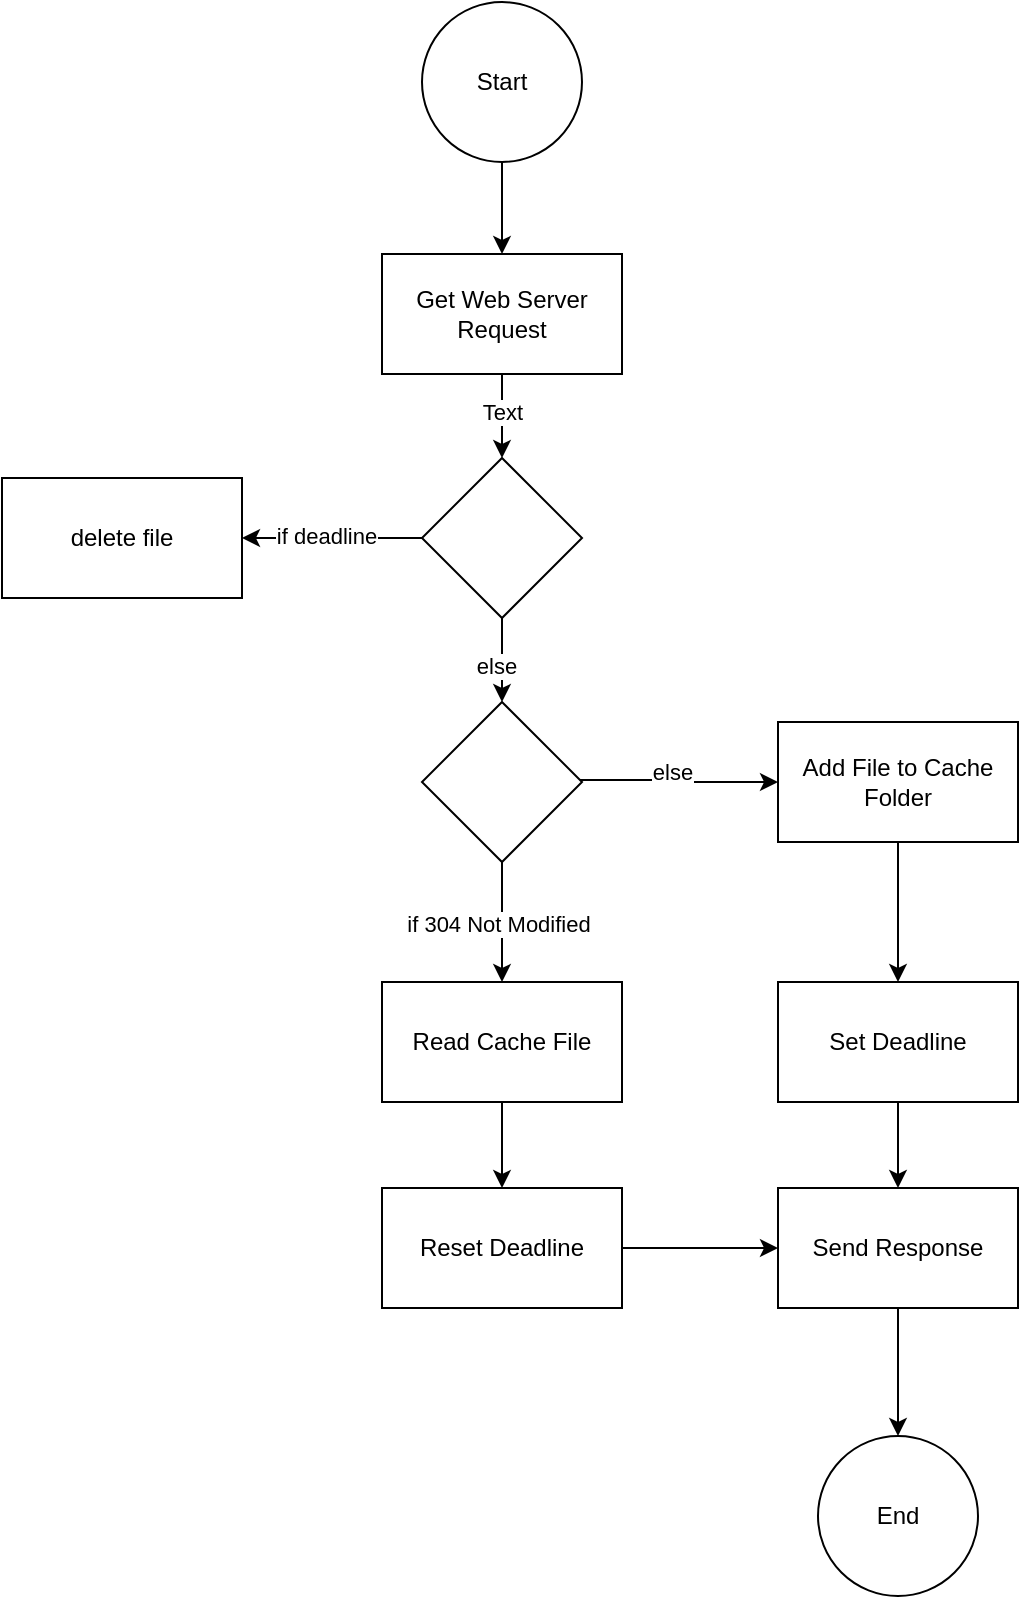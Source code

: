 <mxfile version="24.7.17">
  <diagram id="C5RBs43oDa-KdzZeNtuy" name="Page-1">
    <mxGraphModel dx="1114" dy="1177" grid="0" gridSize="10" guides="1" tooltips="1" connect="1" arrows="1" fold="1" page="1" pageScale="1" pageWidth="827" pageHeight="1169" math="0" shadow="0">
      <root>
        <mxCell id="WIyWlLk6GJQsqaUBKTNV-0" />
        <mxCell id="WIyWlLk6GJQsqaUBKTNV-1" parent="WIyWlLk6GJQsqaUBKTNV-0" />
        <mxCell id="BpNmbEB-t0yW1YrrJXq6-21" style="edgeStyle=orthogonalEdgeStyle;rounded=0;orthogonalLoop=1;jettySize=auto;html=1;" edge="1" parent="WIyWlLk6GJQsqaUBKTNV-1" source="BpNmbEB-t0yW1YrrJXq6-0" target="BpNmbEB-t0yW1YrrJXq6-1">
          <mxGeometry relative="1" as="geometry" />
        </mxCell>
        <mxCell id="BpNmbEB-t0yW1YrrJXq6-0" value="Start" style="ellipse;whiteSpace=wrap;html=1;aspect=fixed;" vertex="1" parent="WIyWlLk6GJQsqaUBKTNV-1">
          <mxGeometry x="334" y="81" width="80" height="80" as="geometry" />
        </mxCell>
        <mxCell id="BpNmbEB-t0yW1YrrJXq6-20" style="edgeStyle=orthogonalEdgeStyle;rounded=0;orthogonalLoop=1;jettySize=auto;html=1;" edge="1" parent="WIyWlLk6GJQsqaUBKTNV-1" source="BpNmbEB-t0yW1YrrJXq6-1" target="BpNmbEB-t0yW1YrrJXq6-3">
          <mxGeometry relative="1" as="geometry" />
        </mxCell>
        <mxCell id="BpNmbEB-t0yW1YrrJXq6-43" value="Text" style="edgeLabel;html=1;align=center;verticalAlign=middle;resizable=0;points=[];" vertex="1" connectable="0" parent="BpNmbEB-t0yW1YrrJXq6-20">
          <mxGeometry x="-0.095" relative="1" as="geometry">
            <mxPoint as="offset" />
          </mxGeometry>
        </mxCell>
        <mxCell id="BpNmbEB-t0yW1YrrJXq6-1" value="Get Web Server Request" style="rounded=0;whiteSpace=wrap;html=1;" vertex="1" parent="WIyWlLk6GJQsqaUBKTNV-1">
          <mxGeometry x="314" y="207" width="120" height="60" as="geometry" />
        </mxCell>
        <mxCell id="BpNmbEB-t0yW1YrrJXq6-8" style="edgeStyle=orthogonalEdgeStyle;rounded=0;orthogonalLoop=1;jettySize=auto;html=1;exitX=0.921;exitY=0.488;exitDx=0;exitDy=0;exitPerimeter=0;" edge="1" parent="WIyWlLk6GJQsqaUBKTNV-1" source="BpNmbEB-t0yW1YrrJXq6-36" target="BpNmbEB-t0yW1YrrJXq6-5">
          <mxGeometry relative="1" as="geometry" />
        </mxCell>
        <mxCell id="BpNmbEB-t0yW1YrrJXq6-10" value="else" style="edgeLabel;html=1;align=center;verticalAlign=middle;resizable=0;points=[];" vertex="1" connectable="0" parent="BpNmbEB-t0yW1YrrJXq6-8">
          <mxGeometry x="-0.027" y="4" relative="1" as="geometry">
            <mxPoint as="offset" />
          </mxGeometry>
        </mxCell>
        <mxCell id="BpNmbEB-t0yW1YrrJXq6-37" style="edgeStyle=orthogonalEdgeStyle;rounded=0;orthogonalLoop=1;jettySize=auto;html=1;" edge="1" parent="WIyWlLk6GJQsqaUBKTNV-1" source="BpNmbEB-t0yW1YrrJXq6-3" target="BpNmbEB-t0yW1YrrJXq6-36">
          <mxGeometry relative="1" as="geometry" />
        </mxCell>
        <mxCell id="BpNmbEB-t0yW1YrrJXq6-38" value="else" style="edgeLabel;html=1;align=center;verticalAlign=middle;resizable=0;points=[];" vertex="1" connectable="0" parent="BpNmbEB-t0yW1YrrJXq6-37">
          <mxGeometry x="0.143" y="-3" relative="1" as="geometry">
            <mxPoint as="offset" />
          </mxGeometry>
        </mxCell>
        <mxCell id="BpNmbEB-t0yW1YrrJXq6-45" style="edgeStyle=orthogonalEdgeStyle;rounded=0;orthogonalLoop=1;jettySize=auto;html=1;entryX=1;entryY=0.5;entryDx=0;entryDy=0;" edge="1" parent="WIyWlLk6GJQsqaUBKTNV-1" source="BpNmbEB-t0yW1YrrJXq6-3" target="BpNmbEB-t0yW1YrrJXq6-44">
          <mxGeometry relative="1" as="geometry" />
        </mxCell>
        <mxCell id="BpNmbEB-t0yW1YrrJXq6-46" value="if deadline" style="edgeLabel;html=1;align=center;verticalAlign=middle;resizable=0;points=[];" vertex="1" connectable="0" parent="BpNmbEB-t0yW1YrrJXq6-45">
          <mxGeometry x="0.074" y="-1" relative="1" as="geometry">
            <mxPoint as="offset" />
          </mxGeometry>
        </mxCell>
        <mxCell id="BpNmbEB-t0yW1YrrJXq6-3" value="" style="rhombus;whiteSpace=wrap;html=1;" vertex="1" parent="WIyWlLk6GJQsqaUBKTNV-1">
          <mxGeometry x="334" y="309" width="80" height="80" as="geometry" />
        </mxCell>
        <mxCell id="BpNmbEB-t0yW1YrrJXq6-17" style="edgeStyle=orthogonalEdgeStyle;rounded=0;orthogonalLoop=1;jettySize=auto;html=1;" edge="1" parent="WIyWlLk6GJQsqaUBKTNV-1" source="BpNmbEB-t0yW1YrrJXq6-4" target="BpNmbEB-t0yW1YrrJXq6-11">
          <mxGeometry relative="1" as="geometry" />
        </mxCell>
        <mxCell id="BpNmbEB-t0yW1YrrJXq6-4" value="Read Cache File" style="rounded=0;whiteSpace=wrap;html=1;" vertex="1" parent="WIyWlLk6GJQsqaUBKTNV-1">
          <mxGeometry x="314" y="571" width="120" height="60" as="geometry" />
        </mxCell>
        <mxCell id="BpNmbEB-t0yW1YrrJXq6-5" value="Add File to Cache Folder" style="rounded=0;whiteSpace=wrap;html=1;" vertex="1" parent="WIyWlLk6GJQsqaUBKTNV-1">
          <mxGeometry x="512" y="441" width="120" height="60" as="geometry" />
        </mxCell>
        <mxCell id="BpNmbEB-t0yW1YrrJXq6-35" style="edgeStyle=orthogonalEdgeStyle;rounded=0;orthogonalLoop=1;jettySize=auto;html=1;" edge="1" parent="WIyWlLk6GJQsqaUBKTNV-1" source="BpNmbEB-t0yW1YrrJXq6-11" target="BpNmbEB-t0yW1YrrJXq6-13">
          <mxGeometry relative="1" as="geometry" />
        </mxCell>
        <mxCell id="BpNmbEB-t0yW1YrrJXq6-11" value="Reset Deadline" style="rounded=0;whiteSpace=wrap;html=1;" vertex="1" parent="WIyWlLk6GJQsqaUBKTNV-1">
          <mxGeometry x="314" y="674" width="120" height="60" as="geometry" />
        </mxCell>
        <mxCell id="BpNmbEB-t0yW1YrrJXq6-16" style="edgeStyle=orthogonalEdgeStyle;rounded=0;orthogonalLoop=1;jettySize=auto;html=1;" edge="1" parent="WIyWlLk6GJQsqaUBKTNV-1" source="BpNmbEB-t0yW1YrrJXq6-12" target="BpNmbEB-t0yW1YrrJXq6-13">
          <mxGeometry relative="1" as="geometry" />
        </mxCell>
        <mxCell id="BpNmbEB-t0yW1YrrJXq6-12" value="Set Deadline" style="rounded=0;whiteSpace=wrap;html=1;" vertex="1" parent="WIyWlLk6GJQsqaUBKTNV-1">
          <mxGeometry x="512" y="571" width="120" height="60" as="geometry" />
        </mxCell>
        <mxCell id="BpNmbEB-t0yW1YrrJXq6-19" style="edgeStyle=orthogonalEdgeStyle;rounded=0;orthogonalLoop=1;jettySize=auto;html=1;" edge="1" parent="WIyWlLk6GJQsqaUBKTNV-1" source="BpNmbEB-t0yW1YrrJXq6-13" target="BpNmbEB-t0yW1YrrJXq6-14">
          <mxGeometry relative="1" as="geometry" />
        </mxCell>
        <mxCell id="BpNmbEB-t0yW1YrrJXq6-13" value="Send Response" style="rounded=0;whiteSpace=wrap;html=1;" vertex="1" parent="WIyWlLk6GJQsqaUBKTNV-1">
          <mxGeometry x="512" y="674" width="120" height="60" as="geometry" />
        </mxCell>
        <mxCell id="BpNmbEB-t0yW1YrrJXq6-14" value="End" style="ellipse;whiteSpace=wrap;html=1;aspect=fixed;" vertex="1" parent="WIyWlLk6GJQsqaUBKTNV-1">
          <mxGeometry x="532" y="798" width="80" height="80" as="geometry" />
        </mxCell>
        <mxCell id="BpNmbEB-t0yW1YrrJXq6-47" style="edgeStyle=orthogonalEdgeStyle;rounded=0;orthogonalLoop=1;jettySize=auto;html=1;" edge="1" parent="WIyWlLk6GJQsqaUBKTNV-1" source="BpNmbEB-t0yW1YrrJXq6-36" target="BpNmbEB-t0yW1YrrJXq6-4">
          <mxGeometry relative="1" as="geometry" />
        </mxCell>
        <mxCell id="BpNmbEB-t0yW1YrrJXq6-48" value="if 304 Not Modified" style="edgeLabel;html=1;align=center;verticalAlign=middle;resizable=0;points=[];" vertex="1" connectable="0" parent="BpNmbEB-t0yW1YrrJXq6-47">
          <mxGeometry x="0.033" y="-2" relative="1" as="geometry">
            <mxPoint as="offset" />
          </mxGeometry>
        </mxCell>
        <mxCell id="BpNmbEB-t0yW1YrrJXq6-36" value="" style="rhombus;whiteSpace=wrap;html=1;" vertex="1" parent="WIyWlLk6GJQsqaUBKTNV-1">
          <mxGeometry x="334" y="431" width="80" height="80" as="geometry" />
        </mxCell>
        <mxCell id="BpNmbEB-t0yW1YrrJXq6-44" value="delete file" style="rounded=0;whiteSpace=wrap;html=1;" vertex="1" parent="WIyWlLk6GJQsqaUBKTNV-1">
          <mxGeometry x="124" y="319" width="120" height="60" as="geometry" />
        </mxCell>
        <mxCell id="BpNmbEB-t0yW1YrrJXq6-49" style="edgeStyle=orthogonalEdgeStyle;rounded=0;orthogonalLoop=1;jettySize=auto;html=1;" edge="1" parent="WIyWlLk6GJQsqaUBKTNV-1" source="BpNmbEB-t0yW1YrrJXq6-5" target="BpNmbEB-t0yW1YrrJXq6-12">
          <mxGeometry relative="1" as="geometry" />
        </mxCell>
      </root>
    </mxGraphModel>
  </diagram>
</mxfile>
